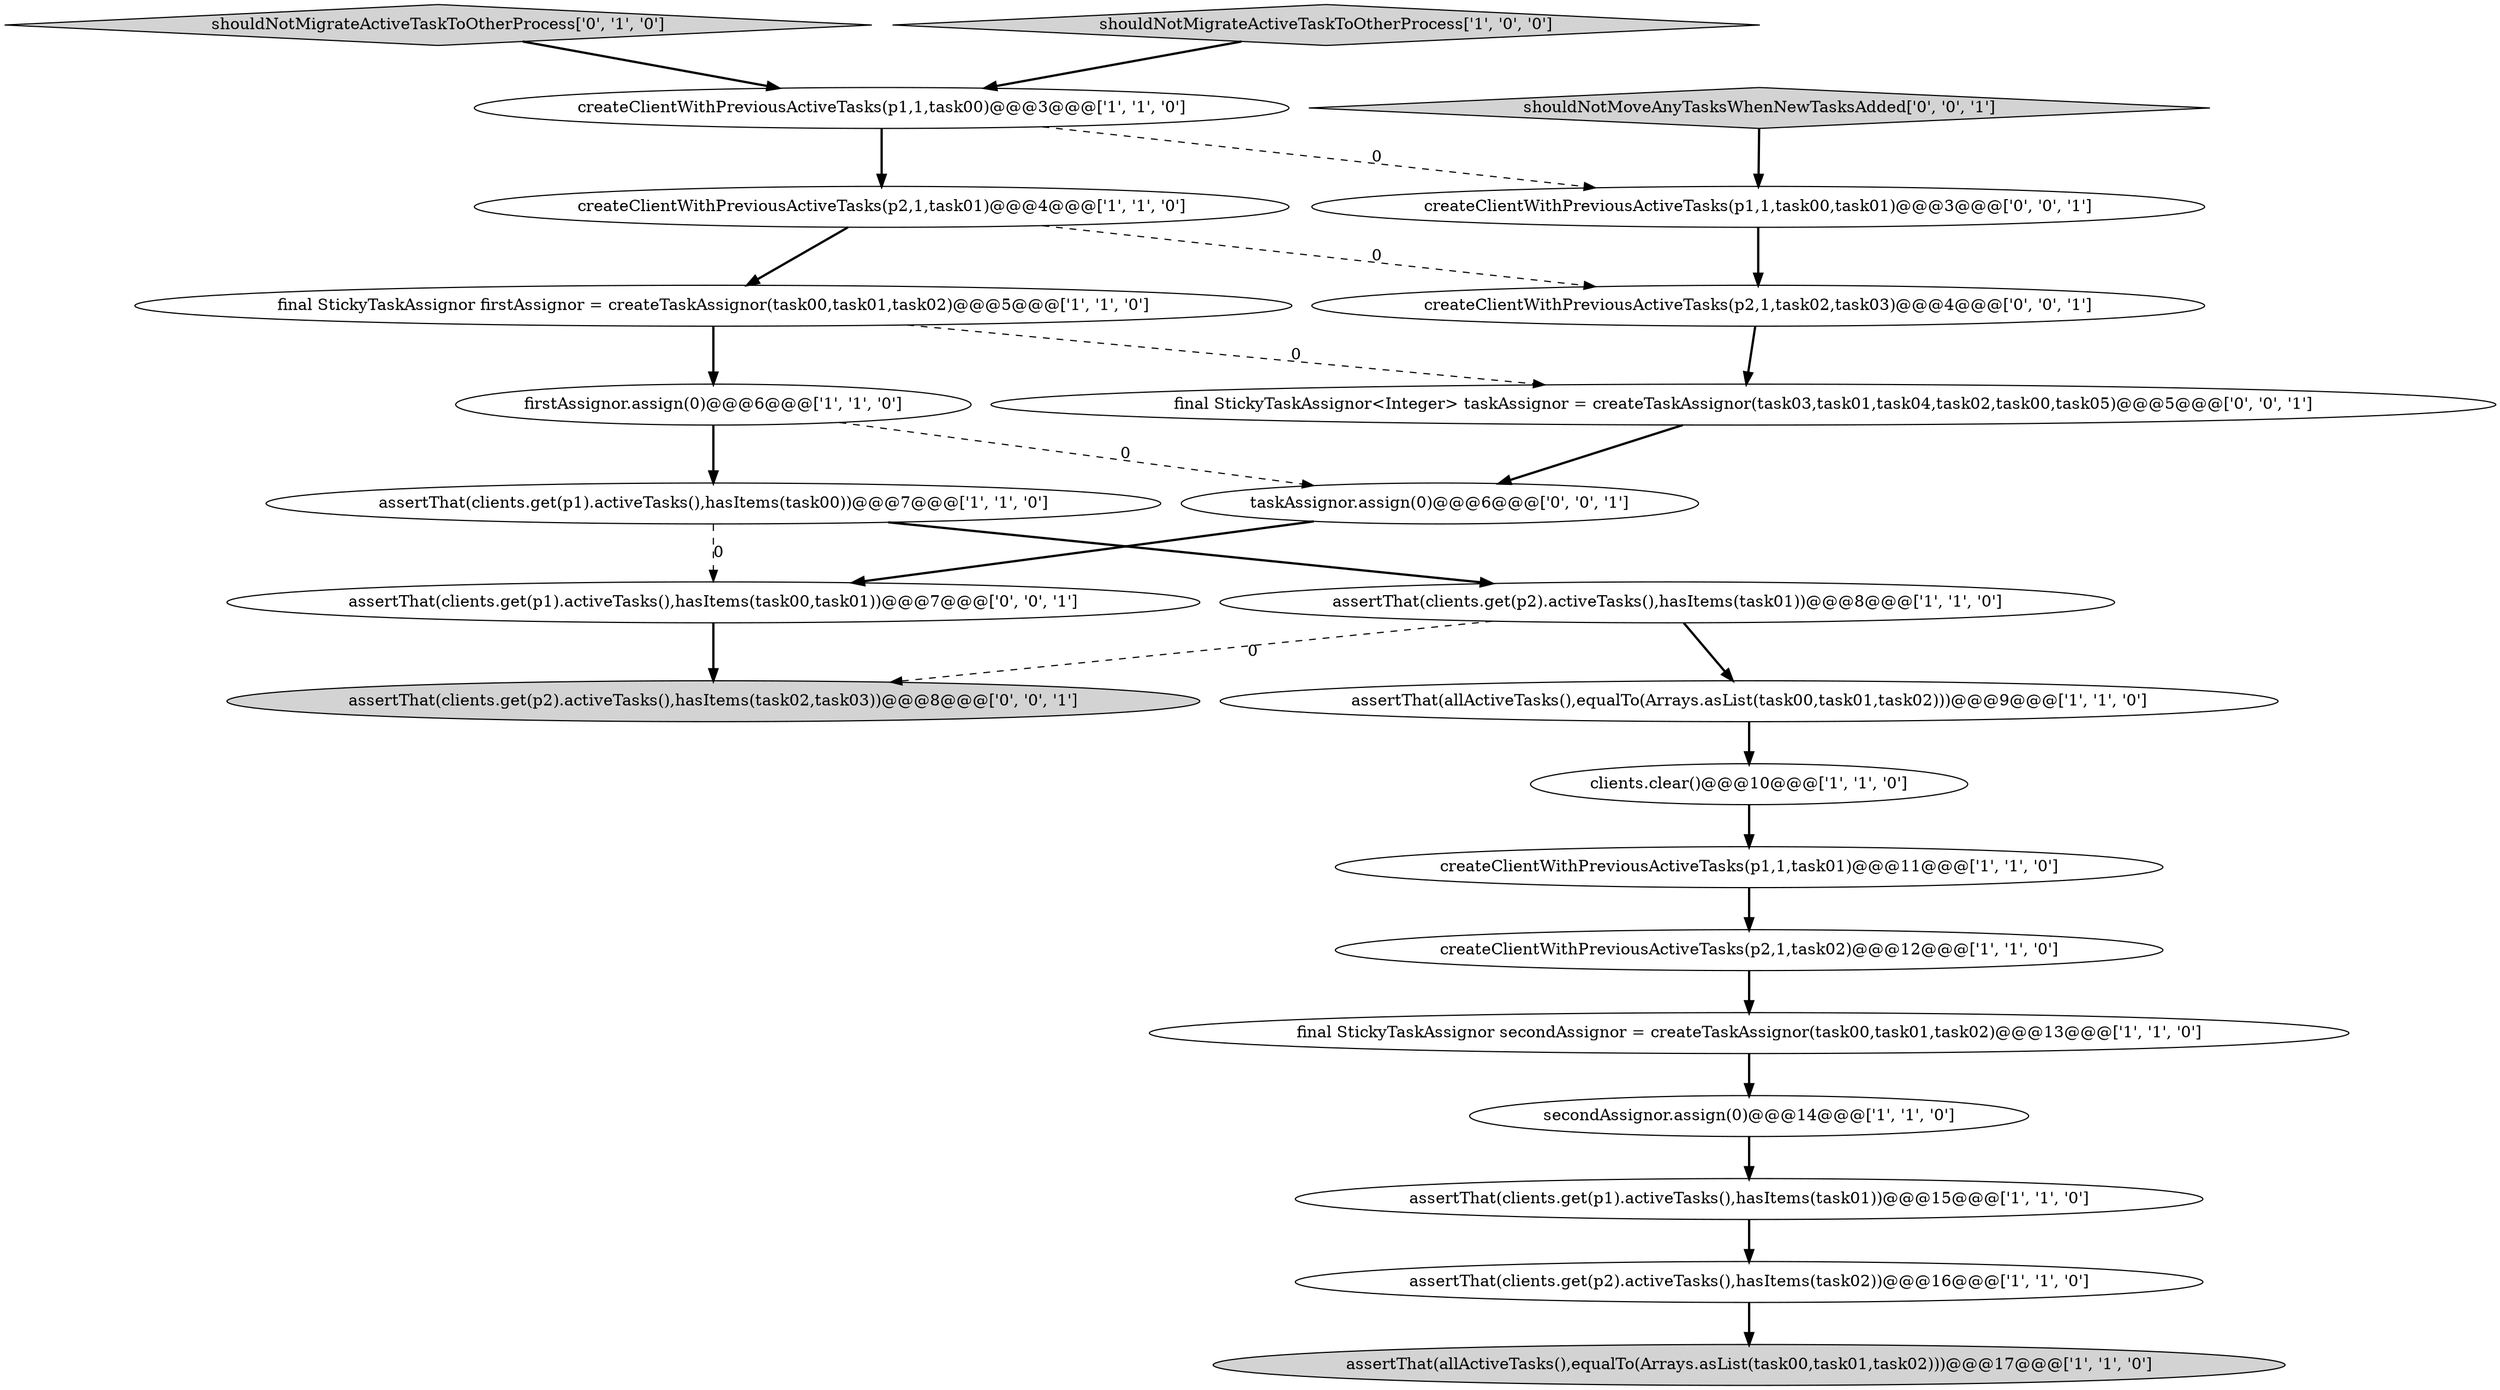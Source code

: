 digraph {
16 [style = filled, label = "shouldNotMigrateActiveTaskToOtherProcess['0', '1', '0']", fillcolor = lightgray, shape = diamond image = "AAA0AAABBB2BBB"];
21 [style = filled, label = "taskAssignor.assign(0)@@@6@@@['0', '0', '1']", fillcolor = white, shape = ellipse image = "AAA0AAABBB3BBB"];
0 [style = filled, label = "final StickyTaskAssignor firstAssignor = createTaskAssignor(task00,task01,task02)@@@5@@@['1', '1', '0']", fillcolor = white, shape = ellipse image = "AAA0AAABBB1BBB"];
17 [style = filled, label = "createClientWithPreviousActiveTasks(p1,1,task00,task01)@@@3@@@['0', '0', '1']", fillcolor = white, shape = ellipse image = "AAA0AAABBB3BBB"];
11 [style = filled, label = "assertThat(allActiveTasks(),equalTo(Arrays.asList(task00,task01,task02)))@@@17@@@['1', '1', '0']", fillcolor = lightgray, shape = ellipse image = "AAA0AAABBB1BBB"];
18 [style = filled, label = "assertThat(clients.get(p2).activeTasks(),hasItems(task02,task03))@@@8@@@['0', '0', '1']", fillcolor = lightgray, shape = ellipse image = "AAA0AAABBB3BBB"];
20 [style = filled, label = "shouldNotMoveAnyTasksWhenNewTasksAdded['0', '0', '1']", fillcolor = lightgray, shape = diamond image = "AAA0AAABBB3BBB"];
15 [style = filled, label = "clients.clear()@@@10@@@['1', '1', '0']", fillcolor = white, shape = ellipse image = "AAA0AAABBB1BBB"];
19 [style = filled, label = "assertThat(clients.get(p1).activeTasks(),hasItems(task00,task01))@@@7@@@['0', '0', '1']", fillcolor = white, shape = ellipse image = "AAA0AAABBB3BBB"];
9 [style = filled, label = "createClientWithPreviousActiveTasks(p2,1,task01)@@@4@@@['1', '1', '0']", fillcolor = white, shape = ellipse image = "AAA0AAABBB1BBB"];
23 [style = filled, label = "final StickyTaskAssignor<Integer> taskAssignor = createTaskAssignor(task03,task01,task04,task02,task00,task05)@@@5@@@['0', '0', '1']", fillcolor = white, shape = ellipse image = "AAA0AAABBB3BBB"];
6 [style = filled, label = "createClientWithPreviousActiveTasks(p1,1,task01)@@@11@@@['1', '1', '0']", fillcolor = white, shape = ellipse image = "AAA0AAABBB1BBB"];
14 [style = filled, label = "createClientWithPreviousActiveTasks(p1,1,task00)@@@3@@@['1', '1', '0']", fillcolor = white, shape = ellipse image = "AAA0AAABBB1BBB"];
13 [style = filled, label = "secondAssignor.assign(0)@@@14@@@['1', '1', '0']", fillcolor = white, shape = ellipse image = "AAA0AAABBB1BBB"];
12 [style = filled, label = "assertThat(allActiveTasks(),equalTo(Arrays.asList(task00,task01,task02)))@@@9@@@['1', '1', '0']", fillcolor = white, shape = ellipse image = "AAA0AAABBB1BBB"];
22 [style = filled, label = "createClientWithPreviousActiveTasks(p2,1,task02,task03)@@@4@@@['0', '0', '1']", fillcolor = white, shape = ellipse image = "AAA0AAABBB3BBB"];
8 [style = filled, label = "assertThat(clients.get(p1).activeTasks(),hasItems(task01))@@@15@@@['1', '1', '0']", fillcolor = white, shape = ellipse image = "AAA0AAABBB1BBB"];
3 [style = filled, label = "assertThat(clients.get(p2).activeTasks(),hasItems(task01))@@@8@@@['1', '1', '0']", fillcolor = white, shape = ellipse image = "AAA0AAABBB1BBB"];
7 [style = filled, label = "shouldNotMigrateActiveTaskToOtherProcess['1', '0', '0']", fillcolor = lightgray, shape = diamond image = "AAA0AAABBB1BBB"];
5 [style = filled, label = "createClientWithPreviousActiveTasks(p2,1,task02)@@@12@@@['1', '1', '0']", fillcolor = white, shape = ellipse image = "AAA0AAABBB1BBB"];
10 [style = filled, label = "assertThat(clients.get(p1).activeTasks(),hasItems(task00))@@@7@@@['1', '1', '0']", fillcolor = white, shape = ellipse image = "AAA0AAABBB1BBB"];
1 [style = filled, label = "assertThat(clients.get(p2).activeTasks(),hasItems(task02))@@@16@@@['1', '1', '0']", fillcolor = white, shape = ellipse image = "AAA0AAABBB1BBB"];
2 [style = filled, label = "firstAssignor.assign(0)@@@6@@@['1', '1', '0']", fillcolor = white, shape = ellipse image = "AAA0AAABBB1BBB"];
4 [style = filled, label = "final StickyTaskAssignor secondAssignor = createTaskAssignor(task00,task01,task02)@@@13@@@['1', '1', '0']", fillcolor = white, shape = ellipse image = "AAA0AAABBB1BBB"];
19->18 [style = bold, label=""];
20->17 [style = bold, label=""];
9->0 [style = bold, label=""];
21->19 [style = bold, label=""];
10->19 [style = dashed, label="0"];
0->23 [style = dashed, label="0"];
3->18 [style = dashed, label="0"];
4->13 [style = bold, label=""];
0->2 [style = bold, label=""];
12->15 [style = bold, label=""];
10->3 [style = bold, label=""];
9->22 [style = dashed, label="0"];
15->6 [style = bold, label=""];
3->12 [style = bold, label=""];
17->22 [style = bold, label=""];
2->10 [style = bold, label=""];
22->23 [style = bold, label=""];
1->11 [style = bold, label=""];
7->14 [style = bold, label=""];
8->1 [style = bold, label=""];
6->5 [style = bold, label=""];
23->21 [style = bold, label=""];
2->21 [style = dashed, label="0"];
5->4 [style = bold, label=""];
16->14 [style = bold, label=""];
14->17 [style = dashed, label="0"];
14->9 [style = bold, label=""];
13->8 [style = bold, label=""];
}
